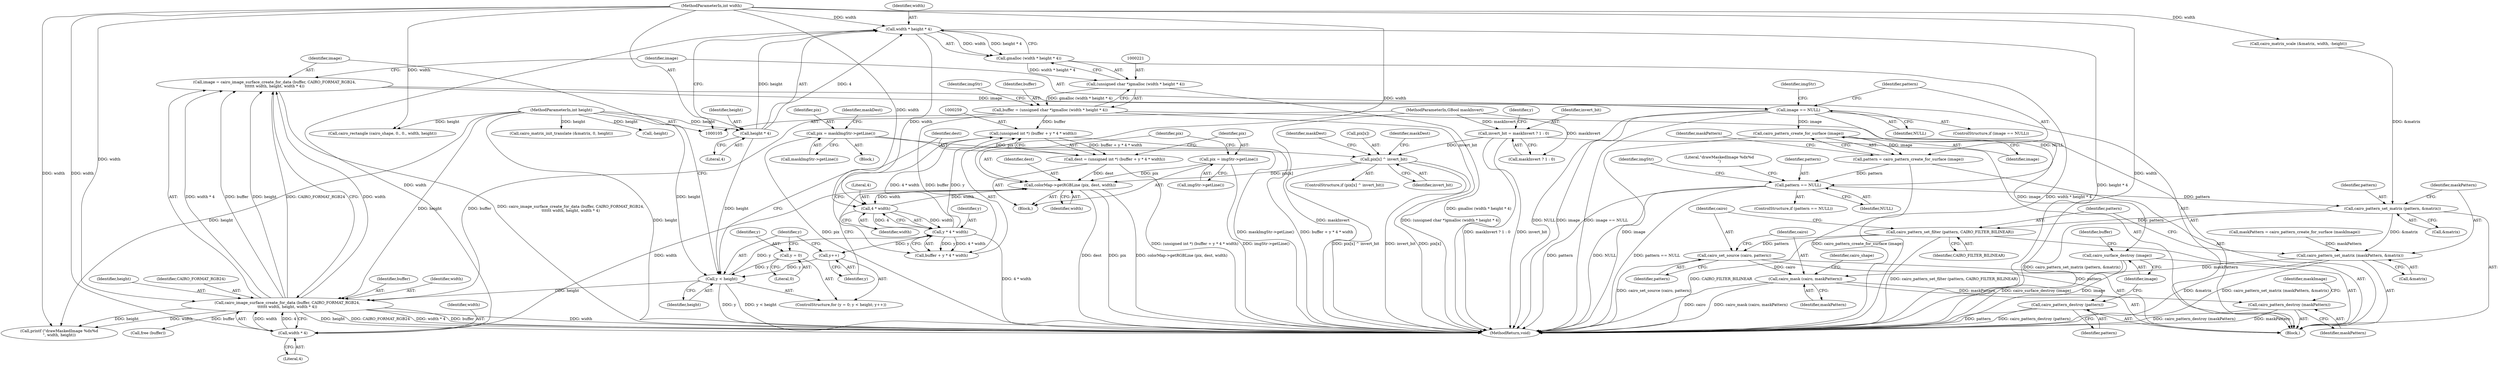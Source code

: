 digraph "0_poppler_7b2d314a61fd0e12f47c62996cb49ec0d1ba747a_2@API" {
"1000274" [label="(Call,image = cairo_image_surface_create_for_data (buffer, CAIRO_FORMAT_RGB24,\n\t\t\t\t\t\t width, height, width * 4))"];
"1000276" [label="(Call,cairo_image_surface_create_for_data (buffer, CAIRO_FORMAT_RGB24,\n\t\t\t\t\t\t width, height, width * 4))"];
"1000218" [label="(Call,buffer = (unsigned char *)gmalloc (width * height * 4))"];
"1000220" [label="(Call,(unsigned char *)gmalloc (width * height * 4))"];
"1000222" [label="(Call,gmalloc (width * height * 4))"];
"1000223" [label="(Call,width * height * 4)"];
"1000109" [label="(MethodParameterIn,int width)"];
"1000225" [label="(Call,height * 4)"];
"1000110" [label="(MethodParameterIn,int height)"];
"1000281" [label="(Call,width * 4)"];
"1000270" [label="(Call,colorMap->getRGBLine (pix, dest, width))"];
"1000184" [label="(Call,pix[x] ^ invert_bit)"];
"1000163" [label="(Call,pix = maskImgStr->getLine())"];
"1000147" [label="(Call,invert_bit = maskInvert ? 1 : 0)"];
"1000115" [label="(MethodParameterIn,GBool maskInvert)"];
"1000267" [label="(Call,pix = imgStr->getLine())"];
"1000256" [label="(Call,dest = (unsigned int *) (buffer + y * 4 * width))"];
"1000258" [label="(Call,(unsigned int *) (buffer + y * 4 * width))"];
"1000262" [label="(Call,y * 4 * width)"];
"1000250" [label="(Call,y < height)"];
"1000247" [label="(Call,y = 0)"];
"1000253" [label="(Call,y++)"];
"1000264" [label="(Call,4 * width)"];
"1000285" [label="(Call,image == NULL)"];
"1000294" [label="(Call,cairo_pattern_create_for_surface (image))"];
"1000292" [label="(Call,pattern = cairo_pattern_create_for_surface (image))"];
"1000301" [label="(Call,pattern == NULL)"];
"1000324" [label="(Call,cairo_pattern_set_matrix (pattern, &matrix))"];
"1000328" [label="(Call,cairo_pattern_set_matrix (maskPattern, &matrix))"];
"1000338" [label="(Call,cairo_mask (cairo, maskPattern))"];
"1000352" [label="(Call,cairo_pattern_destroy (maskPattern))"];
"1000332" [label="(Call,cairo_pattern_set_filter (pattern, CAIRO_FILTER_BILINEAR))"];
"1000335" [label="(Call,cairo_set_source (cairo, pattern))"];
"1000356" [label="(Call,cairo_pattern_destroy (pattern))"];
"1000358" [label="(Call,cairo_surface_destroy (image))"];
"1000292" [label="(Call,pattern = cairo_pattern_create_for_surface (image))"];
"1000326" [label="(Call,&matrix)"];
"1000220" [label="(Call,(unsigned char *)gmalloc (width * height * 4))"];
"1000258" [label="(Call,(unsigned int *) (buffer + y * 4 * width))"];
"1000257" [label="(Identifier,dest)"];
"1000273" [label="(Identifier,width)"];
"1000270" [label="(Call,colorMap->getRGBLine (pix, dest, width))"];
"1000301" [label="(Call,pattern == NULL)"];
"1000277" [label="(Identifier,buffer)"];
"1000219" [label="(Identifier,buffer)"];
"1000271" [label="(Identifier,pix)"];
"1000290" [label="(Identifier,imgStr)"];
"1000344" [label="(Call,cairo_rectangle (cairo_shape, 0., 0., width, height))"];
"1000162" [label="(Block,)"];
"1000265" [label="(Literal,4)"];
"1000275" [label="(Identifier,image)"];
"1000116" [label="(Block,)"];
"1000115" [label="(MethodParameterIn,GBool maskInvert)"];
"1000306" [label="(Identifier,imgStr)"];
"1000313" [label="(Call,cairo_matrix_init_translate (&matrix, 0, height))"];
"1000356" [label="(Call,cairo_pattern_destroy (pattern))"];
"1000328" [label="(Call,cairo_pattern_set_matrix (maskPattern, &matrix))"];
"1000352" [label="(Call,cairo_pattern_destroy (maskPattern))"];
"1000227" [label="(Literal,4)"];
"1000325" [label="(Identifier,pattern)"];
"1000287" [label="(Identifier,NULL)"];
"1000247" [label="(Call,y = 0)"];
"1000334" [label="(Identifier,CAIRO_FILTER_BILINEAR)"];
"1000335" [label="(Call,cairo_set_source (cairo, pattern))"];
"1000252" [label="(Identifier,height)"];
"1000256" [label="(Call,dest = (unsigned int *) (buffer + y * 4 * width))"];
"1000167" [label="(Identifier,maskDest)"];
"1000297" [label="(Identifier,maskPattern)"];
"1000248" [label="(Identifier,y)"];
"1000109" [label="(MethodParameterIn,int width)"];
"1000251" [label="(Identifier,y)"];
"1000340" [label="(Identifier,maskPattern)"];
"1000164" [label="(Identifier,pix)"];
"1000309" [label="(Call,printf (\"drawMaskedImage %dx%d\n\", width, height))"];
"1000264" [label="(Call,4 * width)"];
"1000149" [label="(Call,maskInvert ? 1 : 0)"];
"1000272" [label="(Identifier,dest)"];
"1000226" [label="(Identifier,height)"];
"1000263" [label="(Identifier,y)"];
"1000192" [label="(Identifier,maskDest)"];
"1000260" [label="(Call,buffer + y * 4 * width)"];
"1000361" [label="(Identifier,buffer)"];
"1000310" [label="(Literal,\"drawMaskedImage %dx%d\n\")"];
"1000318" [label="(Call,cairo_matrix_scale (&matrix, width, -height))"];
"1000296" [label="(Call,maskPattern = cairo_pattern_create_for_surface (maskImage))"];
"1000285" [label="(Call,image == NULL)"];
"1000279" [label="(Identifier,width)"];
"1000250" [label="(Call,y < height)"];
"1000224" [label="(Identifier,width)"];
"1000330" [label="(Call,&matrix)"];
"1000281" [label="(Call,width * 4)"];
"1000294" [label="(Call,cairo_pattern_create_for_surface (image))"];
"1000360" [label="(Call,free (buffer))"];
"1000222" [label="(Call,gmalloc (width * height * 4))"];
"1000249" [label="(Literal,0)"];
"1000155" [label="(Identifier,y)"];
"1000303" [label="(Identifier,NULL)"];
"1000110" [label="(MethodParameterIn,int height)"];
"1000359" [label="(Identifier,image)"];
"1000337" [label="(Identifier,pattern)"];
"1000148" [label="(Identifier,invert_bit)"];
"1000147" [label="(Call,invert_bit = maskInvert ? 1 : 0)"];
"1000183" [label="(ControlStructure,if (pix[x] ^ invert_bit))"];
"1000300" [label="(ControlStructure,if (pattern == NULL))"];
"1000282" [label="(Identifier,width)"];
"1000269" [label="(Call,imgStr->getLine())"];
"1000329" [label="(Identifier,maskPattern)"];
"1000253" [label="(Call,y++)"];
"1000338" [label="(Call,cairo_mask (cairo, maskPattern))"];
"1000268" [label="(Identifier,pix)"];
"1000358" [label="(Call,cairo_surface_destroy (image))"];
"1000283" [label="(Literal,4)"];
"1000274" [label="(Call,image = cairo_image_surface_create_for_data (buffer, CAIRO_FORMAT_RGB24,\n\t\t\t\t\t\t width, height, width * 4))"];
"1000280" [label="(Identifier,height)"];
"1000276" [label="(Call,cairo_image_surface_create_for_data (buffer, CAIRO_FORMAT_RGB24,\n\t\t\t\t\t\t width, height, width * 4))"];
"1000336" [label="(Identifier,cairo)"];
"1000262" [label="(Call,y * 4 * width)"];
"1000342" [label="(Identifier,cairo_shape)"];
"1000324" [label="(Call,cairo_pattern_set_matrix (pattern, &matrix))"];
"1000254" [label="(Identifier,y)"];
"1000278" [label="(Identifier,CAIRO_FORMAT_RGB24)"];
"1000188" [label="(Identifier,invert_bit)"];
"1000198" [label="(Identifier,maskDest)"];
"1000355" [label="(Identifier,maskImage)"];
"1000267" [label="(Call,pix = imgStr->getLine())"];
"1000246" [label="(ControlStructure,for (y = 0; y < height; y++))"];
"1000223" [label="(Call,width * height * 4)"];
"1000332" [label="(Call,cairo_pattern_set_filter (pattern, CAIRO_FILTER_BILINEAR))"];
"1000284" [label="(ControlStructure,if (image == NULL))"];
"1000225" [label="(Call,height * 4)"];
"1000295" [label="(Identifier,image)"];
"1000165" [label="(Call,maskImgStr->getLine())"];
"1000286" [label="(Identifier,image)"];
"1000184" [label="(Call,pix[x] ^ invert_bit)"];
"1000353" [label="(Identifier,maskPattern)"];
"1000229" [label="(Identifier,imgStr)"];
"1000266" [label="(Identifier,width)"];
"1000293" [label="(Identifier,pattern)"];
"1000255" [label="(Block,)"];
"1000322" [label="(Call,-height)"];
"1000163" [label="(Call,pix = maskImgStr->getLine())"];
"1000357" [label="(Identifier,pattern)"];
"1000218" [label="(Call,buffer = (unsigned char *)gmalloc (width * height * 4))"];
"1000333" [label="(Identifier,pattern)"];
"1000339" [label="(Identifier,cairo)"];
"1000185" [label="(Call,pix[x])"];
"1000302" [label="(Identifier,pattern)"];
"1000366" [label="(MethodReturn,void)"];
"1000274" -> "1000116"  [label="AST: "];
"1000274" -> "1000276"  [label="CFG: "];
"1000275" -> "1000274"  [label="AST: "];
"1000276" -> "1000274"  [label="AST: "];
"1000286" -> "1000274"  [label="CFG: "];
"1000274" -> "1000366"  [label="DDG: cairo_image_surface_create_for_data (buffer, CAIRO_FORMAT_RGB24,\n\t\t\t\t\t\t width, height, width * 4)"];
"1000276" -> "1000274"  [label="DDG: CAIRO_FORMAT_RGB24"];
"1000276" -> "1000274"  [label="DDG: height"];
"1000276" -> "1000274"  [label="DDG: width"];
"1000276" -> "1000274"  [label="DDG: width * 4"];
"1000276" -> "1000274"  [label="DDG: buffer"];
"1000274" -> "1000285"  [label="DDG: image"];
"1000276" -> "1000281"  [label="CFG: "];
"1000277" -> "1000276"  [label="AST: "];
"1000278" -> "1000276"  [label="AST: "];
"1000279" -> "1000276"  [label="AST: "];
"1000280" -> "1000276"  [label="AST: "];
"1000281" -> "1000276"  [label="AST: "];
"1000276" -> "1000366"  [label="DDG: height"];
"1000276" -> "1000366"  [label="DDG: CAIRO_FORMAT_RGB24"];
"1000276" -> "1000366"  [label="DDG: width * 4"];
"1000276" -> "1000366"  [label="DDG: buffer"];
"1000276" -> "1000366"  [label="DDG: width"];
"1000218" -> "1000276"  [label="DDG: buffer"];
"1000281" -> "1000276"  [label="DDG: width"];
"1000281" -> "1000276"  [label="DDG: 4"];
"1000109" -> "1000276"  [label="DDG: width"];
"1000250" -> "1000276"  [label="DDG: height"];
"1000110" -> "1000276"  [label="DDG: height"];
"1000276" -> "1000309"  [label="DDG: width"];
"1000276" -> "1000309"  [label="DDG: height"];
"1000276" -> "1000360"  [label="DDG: buffer"];
"1000218" -> "1000116"  [label="AST: "];
"1000218" -> "1000220"  [label="CFG: "];
"1000219" -> "1000218"  [label="AST: "];
"1000220" -> "1000218"  [label="AST: "];
"1000229" -> "1000218"  [label="CFG: "];
"1000218" -> "1000366"  [label="DDG: (unsigned char *)gmalloc (width * height * 4)"];
"1000220" -> "1000218"  [label="DDG: gmalloc (width * height * 4)"];
"1000218" -> "1000258"  [label="DDG: buffer"];
"1000218" -> "1000260"  [label="DDG: buffer"];
"1000220" -> "1000222"  [label="CFG: "];
"1000221" -> "1000220"  [label="AST: "];
"1000222" -> "1000220"  [label="AST: "];
"1000220" -> "1000366"  [label="DDG: gmalloc (width * height * 4)"];
"1000222" -> "1000220"  [label="DDG: width * height * 4"];
"1000222" -> "1000223"  [label="CFG: "];
"1000223" -> "1000222"  [label="AST: "];
"1000222" -> "1000366"  [label="DDG: width * height * 4"];
"1000223" -> "1000222"  [label="DDG: width"];
"1000223" -> "1000222"  [label="DDG: height * 4"];
"1000223" -> "1000225"  [label="CFG: "];
"1000224" -> "1000223"  [label="AST: "];
"1000225" -> "1000223"  [label="AST: "];
"1000223" -> "1000366"  [label="DDG: height * 4"];
"1000109" -> "1000223"  [label="DDG: width"];
"1000225" -> "1000223"  [label="DDG: height"];
"1000225" -> "1000223"  [label="DDG: 4"];
"1000223" -> "1000264"  [label="DDG: width"];
"1000223" -> "1000281"  [label="DDG: width"];
"1000109" -> "1000105"  [label="AST: "];
"1000109" -> "1000366"  [label="DDG: width"];
"1000109" -> "1000264"  [label="DDG: width"];
"1000109" -> "1000270"  [label="DDG: width"];
"1000109" -> "1000281"  [label="DDG: width"];
"1000109" -> "1000309"  [label="DDG: width"];
"1000109" -> "1000318"  [label="DDG: width"];
"1000109" -> "1000344"  [label="DDG: width"];
"1000225" -> "1000227"  [label="CFG: "];
"1000226" -> "1000225"  [label="AST: "];
"1000227" -> "1000225"  [label="AST: "];
"1000110" -> "1000225"  [label="DDG: height"];
"1000225" -> "1000250"  [label="DDG: height"];
"1000110" -> "1000105"  [label="AST: "];
"1000110" -> "1000366"  [label="DDG: height"];
"1000110" -> "1000250"  [label="DDG: height"];
"1000110" -> "1000309"  [label="DDG: height"];
"1000110" -> "1000313"  [label="DDG: height"];
"1000110" -> "1000322"  [label="DDG: height"];
"1000110" -> "1000344"  [label="DDG: height"];
"1000281" -> "1000283"  [label="CFG: "];
"1000282" -> "1000281"  [label="AST: "];
"1000283" -> "1000281"  [label="AST: "];
"1000270" -> "1000281"  [label="DDG: width"];
"1000270" -> "1000255"  [label="AST: "];
"1000270" -> "1000273"  [label="CFG: "];
"1000271" -> "1000270"  [label="AST: "];
"1000272" -> "1000270"  [label="AST: "];
"1000273" -> "1000270"  [label="AST: "];
"1000254" -> "1000270"  [label="CFG: "];
"1000270" -> "1000366"  [label="DDG: colorMap->getRGBLine (pix, dest, width)"];
"1000270" -> "1000366"  [label="DDG: dest"];
"1000270" -> "1000366"  [label="DDG: pix"];
"1000270" -> "1000264"  [label="DDG: width"];
"1000184" -> "1000270"  [label="DDG: pix[x]"];
"1000267" -> "1000270"  [label="DDG: pix"];
"1000256" -> "1000270"  [label="DDG: dest"];
"1000264" -> "1000270"  [label="DDG: width"];
"1000184" -> "1000183"  [label="AST: "];
"1000184" -> "1000188"  [label="CFG: "];
"1000185" -> "1000184"  [label="AST: "];
"1000188" -> "1000184"  [label="AST: "];
"1000192" -> "1000184"  [label="CFG: "];
"1000198" -> "1000184"  [label="CFG: "];
"1000184" -> "1000366"  [label="DDG: invert_bit"];
"1000184" -> "1000366"  [label="DDG: pix[x]"];
"1000184" -> "1000366"  [label="DDG: pix[x] ^ invert_bit"];
"1000163" -> "1000184"  [label="DDG: pix"];
"1000147" -> "1000184"  [label="DDG: invert_bit"];
"1000163" -> "1000162"  [label="AST: "];
"1000163" -> "1000165"  [label="CFG: "];
"1000164" -> "1000163"  [label="AST: "];
"1000165" -> "1000163"  [label="AST: "];
"1000167" -> "1000163"  [label="CFG: "];
"1000163" -> "1000366"  [label="DDG: pix"];
"1000163" -> "1000366"  [label="DDG: maskImgStr->getLine()"];
"1000147" -> "1000116"  [label="AST: "];
"1000147" -> "1000149"  [label="CFG: "];
"1000148" -> "1000147"  [label="AST: "];
"1000149" -> "1000147"  [label="AST: "];
"1000155" -> "1000147"  [label="CFG: "];
"1000147" -> "1000366"  [label="DDG: maskInvert ? 1 : 0"];
"1000147" -> "1000366"  [label="DDG: invert_bit"];
"1000115" -> "1000147"  [label="DDG: maskInvert"];
"1000115" -> "1000105"  [label="AST: "];
"1000115" -> "1000366"  [label="DDG: maskInvert"];
"1000115" -> "1000149"  [label="DDG: maskInvert"];
"1000267" -> "1000255"  [label="AST: "];
"1000267" -> "1000269"  [label="CFG: "];
"1000268" -> "1000267"  [label="AST: "];
"1000269" -> "1000267"  [label="AST: "];
"1000271" -> "1000267"  [label="CFG: "];
"1000267" -> "1000366"  [label="DDG: imgStr->getLine()"];
"1000256" -> "1000255"  [label="AST: "];
"1000256" -> "1000258"  [label="CFG: "];
"1000257" -> "1000256"  [label="AST: "];
"1000258" -> "1000256"  [label="AST: "];
"1000268" -> "1000256"  [label="CFG: "];
"1000256" -> "1000366"  [label="DDG: (unsigned int *) (buffer + y * 4 * width)"];
"1000258" -> "1000256"  [label="DDG: buffer + y * 4 * width"];
"1000258" -> "1000260"  [label="CFG: "];
"1000259" -> "1000258"  [label="AST: "];
"1000260" -> "1000258"  [label="AST: "];
"1000258" -> "1000366"  [label="DDG: buffer + y * 4 * width"];
"1000262" -> "1000258"  [label="DDG: y"];
"1000262" -> "1000258"  [label="DDG: 4 * width"];
"1000262" -> "1000260"  [label="AST: "];
"1000262" -> "1000264"  [label="CFG: "];
"1000263" -> "1000262"  [label="AST: "];
"1000264" -> "1000262"  [label="AST: "];
"1000260" -> "1000262"  [label="CFG: "];
"1000262" -> "1000366"  [label="DDG: 4 * width"];
"1000262" -> "1000253"  [label="DDG: y"];
"1000262" -> "1000260"  [label="DDG: y"];
"1000262" -> "1000260"  [label="DDG: 4 * width"];
"1000250" -> "1000262"  [label="DDG: y"];
"1000264" -> "1000262"  [label="DDG: 4"];
"1000264" -> "1000262"  [label="DDG: width"];
"1000250" -> "1000246"  [label="AST: "];
"1000250" -> "1000252"  [label="CFG: "];
"1000251" -> "1000250"  [label="AST: "];
"1000252" -> "1000250"  [label="AST: "];
"1000257" -> "1000250"  [label="CFG: "];
"1000275" -> "1000250"  [label="CFG: "];
"1000250" -> "1000366"  [label="DDG: y"];
"1000250" -> "1000366"  [label="DDG: y < height"];
"1000247" -> "1000250"  [label="DDG: y"];
"1000253" -> "1000250"  [label="DDG: y"];
"1000247" -> "1000246"  [label="AST: "];
"1000247" -> "1000249"  [label="CFG: "];
"1000248" -> "1000247"  [label="AST: "];
"1000249" -> "1000247"  [label="AST: "];
"1000251" -> "1000247"  [label="CFG: "];
"1000253" -> "1000246"  [label="AST: "];
"1000253" -> "1000254"  [label="CFG: "];
"1000254" -> "1000253"  [label="AST: "];
"1000251" -> "1000253"  [label="CFG: "];
"1000264" -> "1000266"  [label="CFG: "];
"1000265" -> "1000264"  [label="AST: "];
"1000266" -> "1000264"  [label="AST: "];
"1000285" -> "1000284"  [label="AST: "];
"1000285" -> "1000287"  [label="CFG: "];
"1000286" -> "1000285"  [label="AST: "];
"1000287" -> "1000285"  [label="AST: "];
"1000290" -> "1000285"  [label="CFG: "];
"1000293" -> "1000285"  [label="CFG: "];
"1000285" -> "1000366"  [label="DDG: image"];
"1000285" -> "1000366"  [label="DDG: image == NULL"];
"1000285" -> "1000366"  [label="DDG: NULL"];
"1000285" -> "1000294"  [label="DDG: image"];
"1000285" -> "1000301"  [label="DDG: NULL"];
"1000294" -> "1000292"  [label="AST: "];
"1000294" -> "1000295"  [label="CFG: "];
"1000295" -> "1000294"  [label="AST: "];
"1000292" -> "1000294"  [label="CFG: "];
"1000294" -> "1000366"  [label="DDG: image"];
"1000294" -> "1000292"  [label="DDG: image"];
"1000294" -> "1000358"  [label="DDG: image"];
"1000292" -> "1000116"  [label="AST: "];
"1000293" -> "1000292"  [label="AST: "];
"1000297" -> "1000292"  [label="CFG: "];
"1000292" -> "1000366"  [label="DDG: cairo_pattern_create_for_surface (image)"];
"1000292" -> "1000301"  [label="DDG: pattern"];
"1000301" -> "1000300"  [label="AST: "];
"1000301" -> "1000303"  [label="CFG: "];
"1000302" -> "1000301"  [label="AST: "];
"1000303" -> "1000301"  [label="AST: "];
"1000306" -> "1000301"  [label="CFG: "];
"1000310" -> "1000301"  [label="CFG: "];
"1000301" -> "1000366"  [label="DDG: NULL"];
"1000301" -> "1000366"  [label="DDG: pattern == NULL"];
"1000301" -> "1000366"  [label="DDG: pattern"];
"1000301" -> "1000324"  [label="DDG: pattern"];
"1000324" -> "1000116"  [label="AST: "];
"1000324" -> "1000326"  [label="CFG: "];
"1000325" -> "1000324"  [label="AST: "];
"1000326" -> "1000324"  [label="AST: "];
"1000329" -> "1000324"  [label="CFG: "];
"1000324" -> "1000366"  [label="DDG: cairo_pattern_set_matrix (pattern, &matrix)"];
"1000318" -> "1000324"  [label="DDG: &matrix"];
"1000324" -> "1000328"  [label="DDG: &matrix"];
"1000324" -> "1000332"  [label="DDG: pattern"];
"1000328" -> "1000116"  [label="AST: "];
"1000328" -> "1000330"  [label="CFG: "];
"1000329" -> "1000328"  [label="AST: "];
"1000330" -> "1000328"  [label="AST: "];
"1000333" -> "1000328"  [label="CFG: "];
"1000328" -> "1000366"  [label="DDG: cairo_pattern_set_matrix (maskPattern, &matrix)"];
"1000328" -> "1000366"  [label="DDG: &matrix"];
"1000296" -> "1000328"  [label="DDG: maskPattern"];
"1000328" -> "1000338"  [label="DDG: maskPattern"];
"1000338" -> "1000116"  [label="AST: "];
"1000338" -> "1000340"  [label="CFG: "];
"1000339" -> "1000338"  [label="AST: "];
"1000340" -> "1000338"  [label="AST: "];
"1000342" -> "1000338"  [label="CFG: "];
"1000338" -> "1000366"  [label="DDG: cairo"];
"1000338" -> "1000366"  [label="DDG: cairo_mask (cairo, maskPattern)"];
"1000335" -> "1000338"  [label="DDG: cairo"];
"1000338" -> "1000352"  [label="DDG: maskPattern"];
"1000352" -> "1000116"  [label="AST: "];
"1000352" -> "1000353"  [label="CFG: "];
"1000353" -> "1000352"  [label="AST: "];
"1000355" -> "1000352"  [label="CFG: "];
"1000352" -> "1000366"  [label="DDG: maskPattern"];
"1000352" -> "1000366"  [label="DDG: cairo_pattern_destroy (maskPattern)"];
"1000332" -> "1000116"  [label="AST: "];
"1000332" -> "1000334"  [label="CFG: "];
"1000333" -> "1000332"  [label="AST: "];
"1000334" -> "1000332"  [label="AST: "];
"1000336" -> "1000332"  [label="CFG: "];
"1000332" -> "1000366"  [label="DDG: CAIRO_FILTER_BILINEAR"];
"1000332" -> "1000366"  [label="DDG: cairo_pattern_set_filter (pattern, CAIRO_FILTER_BILINEAR)"];
"1000332" -> "1000335"  [label="DDG: pattern"];
"1000335" -> "1000116"  [label="AST: "];
"1000335" -> "1000337"  [label="CFG: "];
"1000336" -> "1000335"  [label="AST: "];
"1000337" -> "1000335"  [label="AST: "];
"1000339" -> "1000335"  [label="CFG: "];
"1000335" -> "1000366"  [label="DDG: cairo_set_source (cairo, pattern)"];
"1000335" -> "1000356"  [label="DDG: pattern"];
"1000356" -> "1000116"  [label="AST: "];
"1000356" -> "1000357"  [label="CFG: "];
"1000357" -> "1000356"  [label="AST: "];
"1000359" -> "1000356"  [label="CFG: "];
"1000356" -> "1000366"  [label="DDG: cairo_pattern_destroy (pattern)"];
"1000356" -> "1000366"  [label="DDG: pattern"];
"1000358" -> "1000116"  [label="AST: "];
"1000358" -> "1000359"  [label="CFG: "];
"1000359" -> "1000358"  [label="AST: "];
"1000361" -> "1000358"  [label="CFG: "];
"1000358" -> "1000366"  [label="DDG: cairo_surface_destroy (image)"];
"1000358" -> "1000366"  [label="DDG: image"];
}
